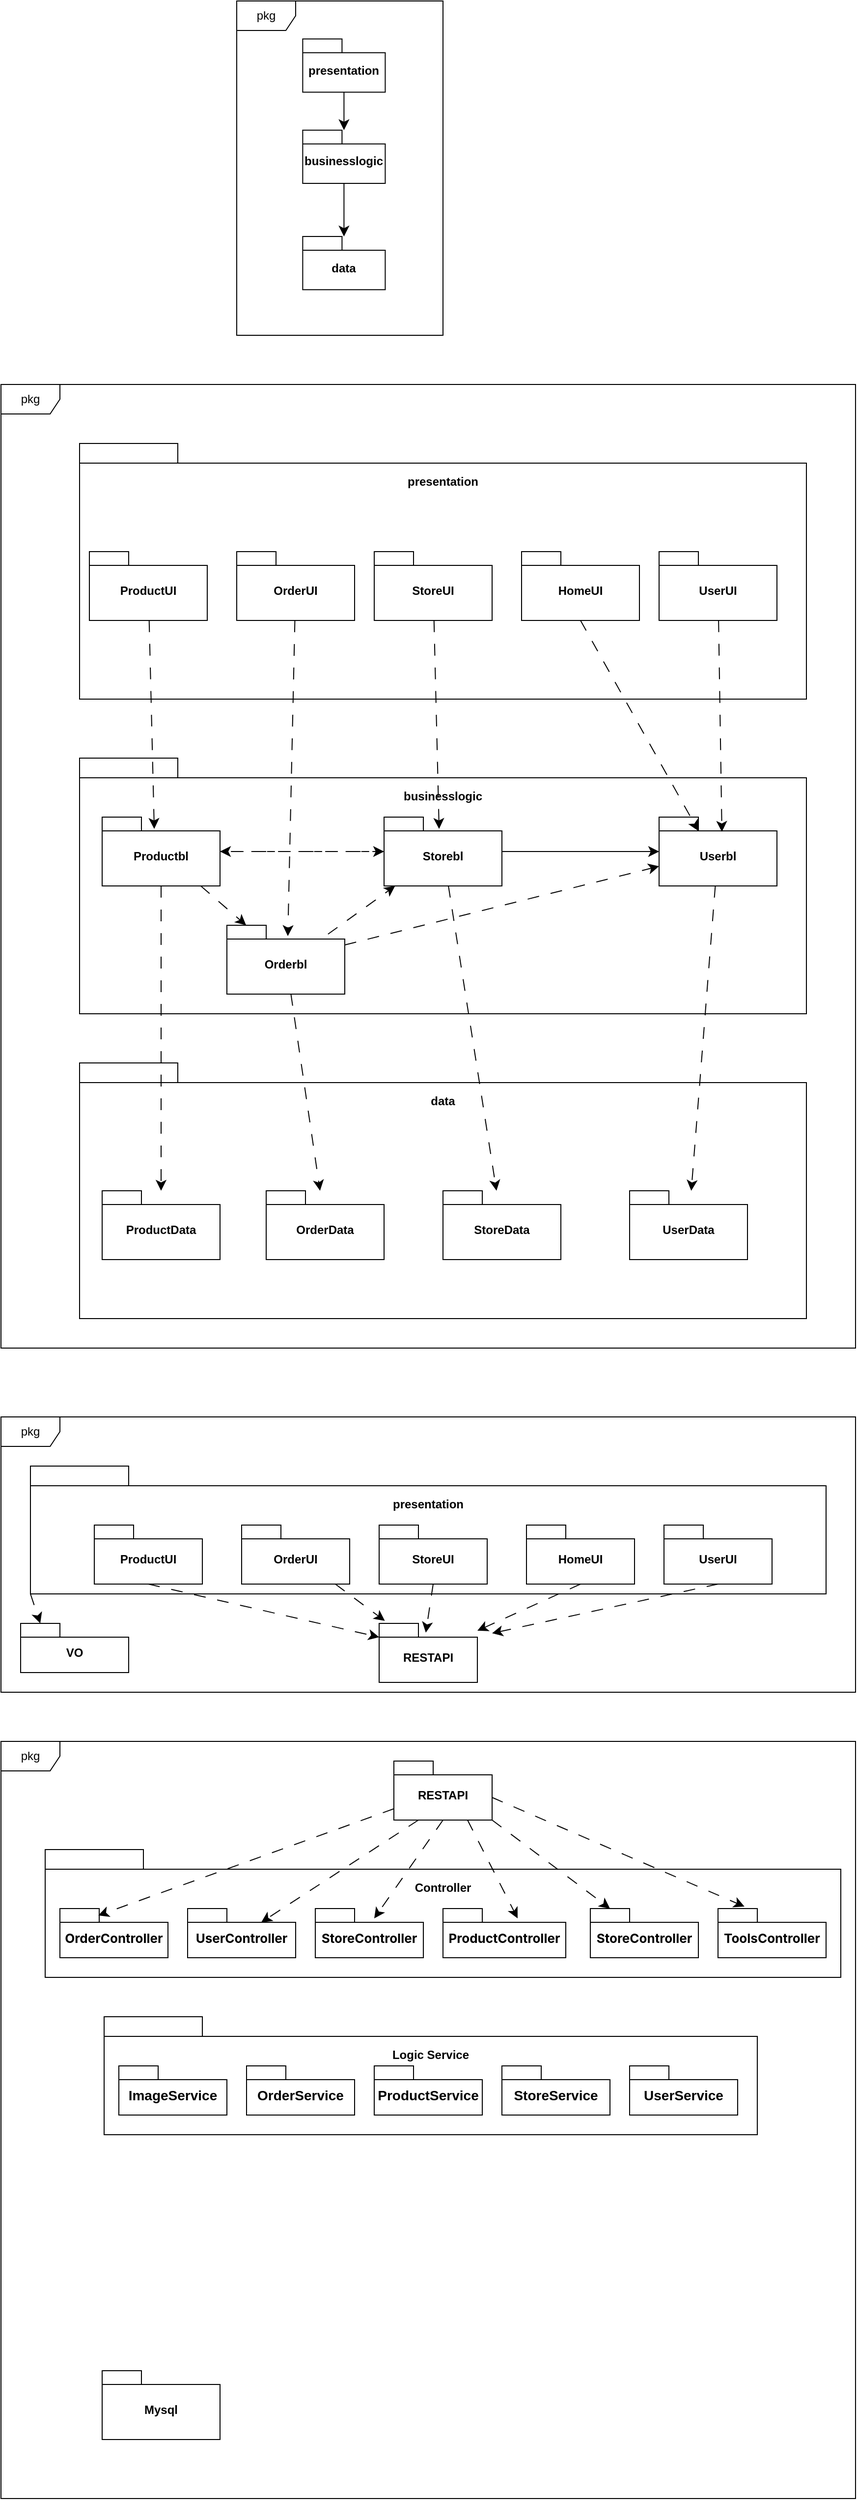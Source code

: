 <mxfile version="24.2.5" type="github" pages="2">
  <diagram id="C5RBs43oDa-KdzZeNtuy" name="Page-1">
    <mxGraphModel dx="3326" dy="1124" grid="1" gridSize="10" guides="1" tooltips="1" connect="1" arrows="1" fold="1" page="1" pageScale="1" pageWidth="827" pageHeight="1169" math="0" shadow="0">
      <root>
        <mxCell id="WIyWlLk6GJQsqaUBKTNV-0" />
        <mxCell id="WIyWlLk6GJQsqaUBKTNV-1" parent="WIyWlLk6GJQsqaUBKTNV-0" />
        <mxCell id="KrLMsFSMe7G51mPfgHIh-0" value="" style="group" vertex="1" connectable="0" parent="WIyWlLk6GJQsqaUBKTNV-1">
          <mxGeometry x="-810" y="10" width="210" height="340" as="geometry" />
        </mxCell>
        <mxCell id="HPTqFtfV4c20OMERjdQS-12" value="" style="edgeStyle=none;curved=1;rounded=0;orthogonalLoop=1;jettySize=auto;html=1;fontSize=12;startSize=8;endSize=8;" edge="1" parent="KrLMsFSMe7G51mPfgHIh-0" source="HPTqFtfV4c20OMERjdQS-13" target="HPTqFtfV4c20OMERjdQS-17">
          <mxGeometry relative="1" as="geometry" />
        </mxCell>
        <mxCell id="HPTqFtfV4c20OMERjdQS-13" value="&lt;div&gt;presentation&lt;/div&gt;" style="shape=folder;fontStyle=1;spacingTop=10;tabWidth=40;tabHeight=14;tabPosition=left;html=1;whiteSpace=wrap;" vertex="1" parent="KrLMsFSMe7G51mPfgHIh-0">
          <mxGeometry x="67.2" y="38.636" width="84" height="54.091" as="geometry" />
        </mxCell>
        <mxCell id="HPTqFtfV4c20OMERjdQS-14" value="pkg" style="shape=umlFrame;whiteSpace=wrap;html=1;pointerEvents=0;" vertex="1" parent="KrLMsFSMe7G51mPfgHIh-0">
          <mxGeometry width="210" height="340" as="geometry" />
        </mxCell>
        <mxCell id="HPTqFtfV4c20OMERjdQS-15" value="data" style="shape=folder;fontStyle=1;spacingTop=10;tabWidth=40;tabHeight=14;tabPosition=left;html=1;whiteSpace=wrap;" vertex="1" parent="KrLMsFSMe7G51mPfgHIh-0">
          <mxGeometry x="67.2" y="239.545" width="84" height="54.091" as="geometry" />
        </mxCell>
        <mxCell id="HPTqFtfV4c20OMERjdQS-16" value="" style="edgeStyle=none;curved=1;rounded=0;orthogonalLoop=1;jettySize=auto;html=1;fontSize=12;startSize=8;endSize=8;" edge="1" parent="KrLMsFSMe7G51mPfgHIh-0" source="HPTqFtfV4c20OMERjdQS-17" target="HPTqFtfV4c20OMERjdQS-15">
          <mxGeometry relative="1" as="geometry" />
        </mxCell>
        <mxCell id="HPTqFtfV4c20OMERjdQS-17" value="businesslogic" style="shape=folder;fontStyle=1;spacingTop=10;tabWidth=40;tabHeight=14;tabPosition=left;html=1;whiteSpace=wrap;" vertex="1" parent="KrLMsFSMe7G51mPfgHIh-0">
          <mxGeometry x="67.2" y="131.364" width="84" height="54.091" as="geometry" />
        </mxCell>
        <mxCell id="KrLMsFSMe7G51mPfgHIh-1" value="pkg" style="shape=umlFrame;whiteSpace=wrap;html=1;pointerEvents=0;" vertex="1" parent="WIyWlLk6GJQsqaUBKTNV-1">
          <mxGeometry x="-1050" y="400" width="870" height="980" as="geometry" />
        </mxCell>
        <mxCell id="KrLMsFSMe7G51mPfgHIh-2" value="&lt;div&gt;presentation&lt;/div&gt;" style="shape=folder;fontStyle=1;spacingTop=25;tabWidth=100;tabHeight=20;tabPosition=left;html=1;whiteSpace=wrap;labelPosition=center;verticalLabelPosition=middle;align=center;verticalAlign=top;horizontal=1;" vertex="1" parent="WIyWlLk6GJQsqaUBKTNV-1">
          <mxGeometry x="-970" y="460" width="740" height="260" as="geometry" />
        </mxCell>
        <mxCell id="KrLMsFSMe7G51mPfgHIh-3" value="businesslogic" style="shape=folder;fontStyle=1;spacingTop=25;tabWidth=100;tabHeight=20;tabPosition=left;html=1;whiteSpace=wrap;labelPosition=center;verticalLabelPosition=middle;align=center;verticalAlign=top;horizontal=1;" vertex="1" parent="WIyWlLk6GJQsqaUBKTNV-1">
          <mxGeometry x="-970" y="780" width="740" height="260" as="geometry" />
        </mxCell>
        <mxCell id="KrLMsFSMe7G51mPfgHIh-4" value="data" style="shape=folder;fontStyle=1;spacingTop=25;tabWidth=100;tabHeight=20;tabPosition=left;html=1;whiteSpace=wrap;labelPosition=center;verticalLabelPosition=middle;align=center;verticalAlign=top;horizontal=1;" vertex="1" parent="WIyWlLk6GJQsqaUBKTNV-1">
          <mxGeometry x="-970" y="1090" width="740" height="260" as="geometry" />
        </mxCell>
        <mxCell id="KrLMsFSMe7G51mPfgHIh-5" value="OrderUI" style="shape=folder;fontStyle=1;spacingTop=10;tabWidth=40;tabHeight=14;tabPosition=left;html=1;whiteSpace=wrap;" vertex="1" parent="WIyWlLk6GJQsqaUBKTNV-1">
          <mxGeometry x="-810" y="570" width="120" height="70" as="geometry" />
        </mxCell>
        <mxCell id="KrLMsFSMe7G51mPfgHIh-6" value="ProductUI" style="shape=folder;fontStyle=1;spacingTop=10;tabWidth=40;tabHeight=14;tabPosition=left;html=1;whiteSpace=wrap;" vertex="1" parent="WIyWlLk6GJQsqaUBKTNV-1">
          <mxGeometry x="-960" y="570" width="120" height="70" as="geometry" />
        </mxCell>
        <mxCell id="KrLMsFSMe7G51mPfgHIh-7" value="StoreUI" style="shape=folder;fontStyle=1;spacingTop=10;tabWidth=40;tabHeight=14;tabPosition=left;html=1;whiteSpace=wrap;" vertex="1" parent="WIyWlLk6GJQsqaUBKTNV-1">
          <mxGeometry x="-670" y="570" width="120" height="70" as="geometry" />
        </mxCell>
        <mxCell id="KrLMsFSMe7G51mPfgHIh-14" value="" style="edgeStyle=none;curved=1;rounded=0;orthogonalLoop=1;jettySize=auto;html=1;fontFamily=Helvetica;fontSize=12;fontColor=default;fontStyle=1;startSize=8;endSize=8;dashed=1;dashPattern=8 8;" edge="1" parent="WIyWlLk6GJQsqaUBKTNV-1" source="KrLMsFSMe7G51mPfgHIh-8" target="KrLMsFSMe7G51mPfgHIh-9">
          <mxGeometry relative="1" as="geometry" />
        </mxCell>
        <mxCell id="KrLMsFSMe7G51mPfgHIh-17" value="" style="edgeStyle=none;curved=1;rounded=0;orthogonalLoop=1;jettySize=auto;html=1;fontFamily=Helvetica;fontSize=12;fontColor=default;fontStyle=1;startSize=8;endSize=8;dashed=1;dashPattern=12 12;" edge="1" parent="WIyWlLk6GJQsqaUBKTNV-1" source="KrLMsFSMe7G51mPfgHIh-8" target="KrLMsFSMe7G51mPfgHIh-10">
          <mxGeometry relative="1" as="geometry" />
        </mxCell>
        <mxCell id="KrLMsFSMe7G51mPfgHIh-38" value="" style="edgeStyle=none;curved=1;rounded=0;orthogonalLoop=1;jettySize=auto;html=1;fontFamily=Helvetica;fontSize=12;fontColor=default;fontStyle=1;startSize=8;endSize=8;dashed=1;dashPattern=12 12;" edge="1" parent="WIyWlLk6GJQsqaUBKTNV-1" source="KrLMsFSMe7G51mPfgHIh-8" target="KrLMsFSMe7G51mPfgHIh-37">
          <mxGeometry relative="1" as="geometry" />
        </mxCell>
        <mxCell id="KrLMsFSMe7G51mPfgHIh-8" value="Productbl" style="shape=folder;fontStyle=1;spacingTop=10;tabWidth=40;tabHeight=14;tabPosition=left;html=1;whiteSpace=wrap;" vertex="1" parent="WIyWlLk6GJQsqaUBKTNV-1">
          <mxGeometry x="-947" y="840" width="120" height="70" as="geometry" />
        </mxCell>
        <mxCell id="KrLMsFSMe7G51mPfgHIh-16" style="edgeStyle=none;curved=1;rounded=0;orthogonalLoop=1;jettySize=auto;html=1;fontFamily=Helvetica;fontSize=12;fontColor=default;fontStyle=1;startSize=8;endSize=8;dashed=1;dashPattern=12 12;" edge="1" parent="WIyWlLk6GJQsqaUBKTNV-1" source="KrLMsFSMe7G51mPfgHIh-9" target="KrLMsFSMe7G51mPfgHIh-8">
          <mxGeometry relative="1" as="geometry" />
        </mxCell>
        <mxCell id="KrLMsFSMe7G51mPfgHIh-21" value="" style="edgeStyle=none;curved=1;rounded=0;orthogonalLoop=1;jettySize=auto;html=1;fontFamily=Helvetica;fontSize=12;fontColor=default;fontStyle=1;startSize=8;endSize=8;" edge="1" parent="WIyWlLk6GJQsqaUBKTNV-1" source="KrLMsFSMe7G51mPfgHIh-9" target="KrLMsFSMe7G51mPfgHIh-20">
          <mxGeometry relative="1" as="geometry" />
        </mxCell>
        <mxCell id="KrLMsFSMe7G51mPfgHIh-18" value="" style="edgeStyle=none;curved=1;rounded=0;orthogonalLoop=1;jettySize=auto;html=1;fontFamily=Helvetica;fontSize=12;fontColor=default;fontStyle=1;startSize=8;endSize=8;dashed=1;dashPattern=12 12;exitX=0.858;exitY=0.129;exitDx=0;exitDy=0;exitPerimeter=0;" edge="1" parent="WIyWlLk6GJQsqaUBKTNV-1" source="KrLMsFSMe7G51mPfgHIh-10" target="KrLMsFSMe7G51mPfgHIh-9">
          <mxGeometry relative="1" as="geometry" />
        </mxCell>
        <mxCell id="KrLMsFSMe7G51mPfgHIh-22" value="" style="edgeStyle=none;curved=1;rounded=0;orthogonalLoop=1;jettySize=auto;html=1;fontFamily=Helvetica;fontSize=12;fontColor=default;fontStyle=1;startSize=8;endSize=8;dashed=1;dashPattern=12 12;" edge="1" parent="WIyWlLk6GJQsqaUBKTNV-1" source="KrLMsFSMe7G51mPfgHIh-10" target="KrLMsFSMe7G51mPfgHIh-20">
          <mxGeometry relative="1" as="geometry" />
        </mxCell>
        <mxCell id="KrLMsFSMe7G51mPfgHIh-41" value="" style="edgeStyle=none;curved=1;rounded=0;orthogonalLoop=1;jettySize=auto;html=1;fontFamily=Helvetica;fontSize=12;fontColor=default;fontStyle=1;startSize=8;endSize=8;dashed=1;dashPattern=12 12;" edge="1" parent="WIyWlLk6GJQsqaUBKTNV-1" source="KrLMsFSMe7G51mPfgHIh-10" target="KrLMsFSMe7G51mPfgHIh-40">
          <mxGeometry relative="1" as="geometry" />
        </mxCell>
        <mxCell id="KrLMsFSMe7G51mPfgHIh-10" value="&lt;div&gt;Orderbl&lt;/div&gt;" style="shape=folder;fontStyle=1;spacingTop=10;tabWidth=40;tabHeight=14;tabPosition=left;html=1;whiteSpace=wrap;" vertex="1" parent="WIyWlLk6GJQsqaUBKTNV-1">
          <mxGeometry x="-820" y="950" width="120" height="70" as="geometry" />
        </mxCell>
        <mxCell id="KrLMsFSMe7G51mPfgHIh-45" value="" style="edgeStyle=none;curved=1;rounded=0;orthogonalLoop=1;jettySize=auto;html=1;fontFamily=Helvetica;fontSize=12;fontColor=default;fontStyle=1;startSize=8;endSize=8;dashed=1;dashPattern=12 12;" edge="1" parent="WIyWlLk6GJQsqaUBKTNV-1" source="KrLMsFSMe7G51mPfgHIh-20" target="KrLMsFSMe7G51mPfgHIh-44">
          <mxGeometry relative="1" as="geometry" />
        </mxCell>
        <mxCell id="KrLMsFSMe7G51mPfgHIh-20" value="&lt;div&gt;Userbl&lt;/div&gt;" style="shape=folder;fontStyle=1;spacingTop=10;tabWidth=40;tabHeight=14;tabPosition=left;html=1;whiteSpace=wrap;" vertex="1" parent="WIyWlLk6GJQsqaUBKTNV-1">
          <mxGeometry x="-380" y="840" width="120" height="70" as="geometry" />
        </mxCell>
        <mxCell id="KrLMsFSMe7G51mPfgHIh-26" value="UserUI" style="shape=folder;fontStyle=1;spacingTop=10;tabWidth=40;tabHeight=14;tabPosition=left;html=1;whiteSpace=wrap;" vertex="1" parent="WIyWlLk6GJQsqaUBKTNV-1">
          <mxGeometry x="-380" y="570" width="120" height="70" as="geometry" />
        </mxCell>
        <mxCell id="KrLMsFSMe7G51mPfgHIh-27" value="" style="edgeStyle=none;curved=1;rounded=0;orthogonalLoop=1;jettySize=auto;html=1;fontFamily=Helvetica;fontSize=12;fontColor=default;fontStyle=1;startSize=8;endSize=8;dashed=1;dashPattern=12 12;" edge="1" parent="WIyWlLk6GJQsqaUBKTNV-1" target="KrLMsFSMe7G51mPfgHIh-9">
          <mxGeometry relative="1" as="geometry">
            <mxPoint x="-610" y="875" as="sourcePoint" />
            <mxPoint x="-760" y="875" as="targetPoint" />
          </mxGeometry>
        </mxCell>
        <mxCell id="KrLMsFSMe7G51mPfgHIh-43" value="" style="edgeStyle=none;curved=1;rounded=0;orthogonalLoop=1;jettySize=auto;html=1;fontFamily=Helvetica;fontSize=12;fontColor=default;fontStyle=1;startSize=8;endSize=8;dashed=1;dashPattern=12 12;" edge="1" parent="WIyWlLk6GJQsqaUBKTNV-1" source="KrLMsFSMe7G51mPfgHIh-9" target="KrLMsFSMe7G51mPfgHIh-42">
          <mxGeometry relative="1" as="geometry" />
        </mxCell>
        <mxCell id="KrLMsFSMe7G51mPfgHIh-9" value="&lt;div&gt;Storebl&lt;/div&gt;" style="shape=folder;fontStyle=1;spacingTop=10;tabWidth=40;tabHeight=14;tabPosition=left;html=1;whiteSpace=wrap;" vertex="1" parent="WIyWlLk6GJQsqaUBKTNV-1">
          <mxGeometry x="-660" y="840" width="120" height="70" as="geometry" />
        </mxCell>
        <mxCell id="KrLMsFSMe7G51mPfgHIh-29" value="HomeUI" style="shape=folder;fontStyle=1;spacingTop=10;tabWidth=40;tabHeight=14;tabPosition=left;html=1;whiteSpace=wrap;" vertex="1" parent="WIyWlLk6GJQsqaUBKTNV-1">
          <mxGeometry x="-520" y="570" width="120" height="70" as="geometry" />
        </mxCell>
        <mxCell id="KrLMsFSMe7G51mPfgHIh-30" style="edgeStyle=none;curved=1;rounded=0;orthogonalLoop=1;jettySize=auto;html=1;exitX=0.5;exitY=1;exitDx=0;exitDy=0;exitPerimeter=0;entryX=0;entryY=0;entryDx=40;entryDy=14;entryPerimeter=0;fontFamily=Helvetica;fontSize=12;fontColor=default;fontStyle=1;startSize=8;endSize=8;dashed=1;dashPattern=12 12;" edge="1" parent="WIyWlLk6GJQsqaUBKTNV-1" source="KrLMsFSMe7G51mPfgHIh-29" target="KrLMsFSMe7G51mPfgHIh-20">
          <mxGeometry relative="1" as="geometry" />
        </mxCell>
        <mxCell id="KrLMsFSMe7G51mPfgHIh-31" style="edgeStyle=none;curved=1;rounded=0;orthogonalLoop=1;jettySize=auto;html=1;entryX=0.533;entryY=0.214;entryDx=0;entryDy=0;entryPerimeter=0;fontFamily=Helvetica;fontSize=12;fontColor=default;fontStyle=1;startSize=8;endSize=8;dashed=1;dashPattern=12 12;" edge="1" parent="WIyWlLk6GJQsqaUBKTNV-1" source="KrLMsFSMe7G51mPfgHIh-26" target="KrLMsFSMe7G51mPfgHIh-20">
          <mxGeometry relative="1" as="geometry" />
        </mxCell>
        <mxCell id="KrLMsFSMe7G51mPfgHIh-32" style="edgeStyle=none;curved=1;rounded=0;orthogonalLoop=1;jettySize=auto;html=1;entryX=0.467;entryY=0.171;entryDx=0;entryDy=0;entryPerimeter=0;fontFamily=Helvetica;fontSize=12;fontColor=default;fontStyle=1;startSize=8;endSize=8;dashed=1;dashPattern=12 12;" edge="1" parent="WIyWlLk6GJQsqaUBKTNV-1" source="KrLMsFSMe7G51mPfgHIh-7" target="KrLMsFSMe7G51mPfgHIh-9">
          <mxGeometry relative="1" as="geometry" />
        </mxCell>
        <mxCell id="KrLMsFSMe7G51mPfgHIh-33" style="edgeStyle=none;curved=1;rounded=0;orthogonalLoop=1;jettySize=auto;html=1;entryX=0.517;entryY=0.157;entryDx=0;entryDy=0;entryPerimeter=0;fontFamily=Helvetica;fontSize=12;fontColor=default;fontStyle=1;startSize=8;endSize=8;dashed=1;dashPattern=12 12;" edge="1" parent="WIyWlLk6GJQsqaUBKTNV-1" source="KrLMsFSMe7G51mPfgHIh-5" target="KrLMsFSMe7G51mPfgHIh-10">
          <mxGeometry relative="1" as="geometry" />
        </mxCell>
        <mxCell id="KrLMsFSMe7G51mPfgHIh-34" style="edgeStyle=none;curved=1;rounded=0;orthogonalLoop=1;jettySize=auto;html=1;entryX=0.442;entryY=0.171;entryDx=0;entryDy=0;entryPerimeter=0;fontFamily=Helvetica;fontSize=12;fontColor=default;fontStyle=1;startSize=8;endSize=8;dashed=1;dashPattern=12 12;" edge="1" parent="WIyWlLk6GJQsqaUBKTNV-1" source="KrLMsFSMe7G51mPfgHIh-6" target="KrLMsFSMe7G51mPfgHIh-8">
          <mxGeometry relative="1" as="geometry" />
        </mxCell>
        <mxCell id="KrLMsFSMe7G51mPfgHIh-37" value="ProductData" style="shape=folder;fontStyle=1;spacingTop=10;tabWidth=40;tabHeight=14;tabPosition=left;html=1;whiteSpace=wrap;" vertex="1" parent="WIyWlLk6GJQsqaUBKTNV-1">
          <mxGeometry x="-947" y="1220" width="120" height="70" as="geometry" />
        </mxCell>
        <mxCell id="KrLMsFSMe7G51mPfgHIh-40" value="&lt;div&gt;OrderData&lt;/div&gt;" style="shape=folder;fontStyle=1;spacingTop=10;tabWidth=40;tabHeight=14;tabPosition=left;html=1;whiteSpace=wrap;strokeColor=default;align=center;verticalAlign=middle;fontFamily=Helvetica;fontSize=12;fontColor=default;fillColor=default;" vertex="1" parent="WIyWlLk6GJQsqaUBKTNV-1">
          <mxGeometry x="-780" y="1220" width="120" height="70" as="geometry" />
        </mxCell>
        <mxCell id="KrLMsFSMe7G51mPfgHIh-42" value="&lt;div&gt;StoreData&lt;/div&gt;" style="shape=folder;fontStyle=1;spacingTop=10;tabWidth=40;tabHeight=14;tabPosition=left;html=1;whiteSpace=wrap;" vertex="1" parent="WIyWlLk6GJQsqaUBKTNV-1">
          <mxGeometry x="-600" y="1220" width="120" height="70" as="geometry" />
        </mxCell>
        <mxCell id="KrLMsFSMe7G51mPfgHIh-44" value="&lt;div&gt;UserData&lt;/div&gt;" style="shape=folder;fontStyle=1;spacingTop=10;tabWidth=40;tabHeight=14;tabPosition=left;html=1;whiteSpace=wrap;" vertex="1" parent="WIyWlLk6GJQsqaUBKTNV-1">
          <mxGeometry x="-410" y="1220" width="120" height="70" as="geometry" />
        </mxCell>
        <mxCell id="KrLMsFSMe7G51mPfgHIh-46" value="pkg" style="shape=umlFrame;whiteSpace=wrap;html=1;pointerEvents=0;" vertex="1" parent="WIyWlLk6GJQsqaUBKTNV-1">
          <mxGeometry x="-1050" y="1450" width="870" height="280" as="geometry" />
        </mxCell>
        <mxCell id="KrLMsFSMe7G51mPfgHIh-49" value="VO" style="shape=folder;fontStyle=1;spacingTop=10;tabWidth=40;tabHeight=14;tabPosition=left;html=1;whiteSpace=wrap;" vertex="1" parent="WIyWlLk6GJQsqaUBKTNV-1">
          <mxGeometry x="-1030" y="1660" width="110" height="50" as="geometry" />
        </mxCell>
        <mxCell id="KrLMsFSMe7G51mPfgHIh-50" value="RESTAPI" style="shape=folder;fontStyle=1;spacingTop=10;tabWidth=40;tabHeight=14;tabPosition=left;html=1;whiteSpace=wrap;" vertex="1" parent="WIyWlLk6GJQsqaUBKTNV-1">
          <mxGeometry x="-665" y="1660" width="100" height="60" as="geometry" />
        </mxCell>
        <mxCell id="KrLMsFSMe7G51mPfgHIh-51" value="presentation" style="shape=folder;fontStyle=1;spacingTop=25;tabWidth=100;tabHeight=20;tabPosition=left;html=1;whiteSpace=wrap;labelPosition=center;verticalLabelPosition=middle;align=center;verticalAlign=top;horizontal=1;" vertex="1" parent="WIyWlLk6GJQsqaUBKTNV-1">
          <mxGeometry x="-1020" y="1500" width="810" height="130" as="geometry" />
        </mxCell>
        <mxCell id="KrLMsFSMe7G51mPfgHIh-52" value="OrderUI" style="shape=folder;fontStyle=1;spacingTop=10;tabWidth=40;tabHeight=14;tabPosition=left;html=1;whiteSpace=wrap;" vertex="1" parent="WIyWlLk6GJQsqaUBKTNV-1">
          <mxGeometry x="-805" y="1560" width="110" height="60" as="geometry" />
        </mxCell>
        <mxCell id="KrLMsFSMe7G51mPfgHIh-53" value="ProductUI" style="shape=folder;fontStyle=1;spacingTop=10;tabWidth=40;tabHeight=14;tabPosition=left;html=1;whiteSpace=wrap;" vertex="1" parent="WIyWlLk6GJQsqaUBKTNV-1">
          <mxGeometry x="-955" y="1560" width="110" height="60" as="geometry" />
        </mxCell>
        <mxCell id="KrLMsFSMe7G51mPfgHIh-59" style="edgeStyle=none;curved=1;rounded=0;orthogonalLoop=1;jettySize=auto;html=1;exitX=0.5;exitY=1;exitDx=0;exitDy=0;exitPerimeter=0;fontFamily=Helvetica;fontSize=12;fontColor=default;fontStyle=1;startSize=8;endSize=8;dashed=1;dashPattern=12 12;entryX=0.475;entryY=0.157;entryDx=0;entryDy=0;entryPerimeter=0;" edge="1" parent="WIyWlLk6GJQsqaUBKTNV-1" source="KrLMsFSMe7G51mPfgHIh-54" target="KrLMsFSMe7G51mPfgHIh-50">
          <mxGeometry relative="1" as="geometry" />
        </mxCell>
        <mxCell id="KrLMsFSMe7G51mPfgHIh-54" value="StoreUI" style="shape=folder;fontStyle=1;spacingTop=10;tabWidth=40;tabHeight=14;tabPosition=left;html=1;whiteSpace=wrap;" vertex="1" parent="WIyWlLk6GJQsqaUBKTNV-1">
          <mxGeometry x="-665" y="1560" width="110" height="60" as="geometry" />
        </mxCell>
        <mxCell id="KrLMsFSMe7G51mPfgHIh-61" style="edgeStyle=none;curved=1;rounded=0;orthogonalLoop=1;jettySize=auto;html=1;exitX=0.5;exitY=1;exitDx=0;exitDy=0;exitPerimeter=0;fontFamily=Helvetica;fontSize=12;fontColor=default;fontStyle=1;startSize=8;endSize=8;dashed=1;dashPattern=12 12;" edge="1" parent="WIyWlLk6GJQsqaUBKTNV-1" source="KrLMsFSMe7G51mPfgHIh-55">
          <mxGeometry relative="1" as="geometry">
            <mxPoint x="-550" y="1670" as="targetPoint" />
          </mxGeometry>
        </mxCell>
        <mxCell id="KrLMsFSMe7G51mPfgHIh-55" value="UserUI" style="shape=folder;fontStyle=1;spacingTop=10;tabWidth=40;tabHeight=14;tabPosition=left;html=1;whiteSpace=wrap;" vertex="1" parent="WIyWlLk6GJQsqaUBKTNV-1">
          <mxGeometry x="-375" y="1560" width="110" height="60" as="geometry" />
        </mxCell>
        <mxCell id="KrLMsFSMe7G51mPfgHIh-60" style="edgeStyle=none;curved=1;rounded=0;orthogonalLoop=1;jettySize=auto;html=1;exitX=0.5;exitY=1;exitDx=0;exitDy=0;exitPerimeter=0;fontFamily=Helvetica;fontSize=12;fontColor=default;fontStyle=1;startSize=8;endSize=8;dashed=1;dashPattern=12 12;" edge="1" parent="WIyWlLk6GJQsqaUBKTNV-1" source="KrLMsFSMe7G51mPfgHIh-56" target="KrLMsFSMe7G51mPfgHIh-50">
          <mxGeometry relative="1" as="geometry" />
        </mxCell>
        <mxCell id="KrLMsFSMe7G51mPfgHIh-56" value="HomeUI" style="shape=folder;fontStyle=1;spacingTop=10;tabWidth=40;tabHeight=14;tabPosition=left;html=1;whiteSpace=wrap;" vertex="1" parent="WIyWlLk6GJQsqaUBKTNV-1">
          <mxGeometry x="-515" y="1560" width="110" height="60" as="geometry" />
        </mxCell>
        <mxCell id="KrLMsFSMe7G51mPfgHIh-57" style="edgeStyle=none;curved=1;rounded=0;orthogonalLoop=1;jettySize=auto;html=1;exitX=0.5;exitY=1;exitDx=0;exitDy=0;exitPerimeter=0;entryX=0;entryY=0;entryDx=0;entryDy=14;entryPerimeter=0;fontFamily=Helvetica;fontSize=12;fontColor=default;fontStyle=1;startSize=8;endSize=8;dashed=1;dashPattern=12 12;" edge="1" parent="WIyWlLk6GJQsqaUBKTNV-1" source="KrLMsFSMe7G51mPfgHIh-53" target="KrLMsFSMe7G51mPfgHIh-50">
          <mxGeometry relative="1" as="geometry" />
        </mxCell>
        <mxCell id="KrLMsFSMe7G51mPfgHIh-58" style="edgeStyle=none;curved=1;rounded=0;orthogonalLoop=1;jettySize=auto;html=1;entryX=0.058;entryY=-0.043;entryDx=0;entryDy=0;entryPerimeter=0;fontFamily=Helvetica;fontSize=12;fontColor=default;fontStyle=1;startSize=8;endSize=8;dashed=1;dashPattern=12 12;" edge="1" parent="WIyWlLk6GJQsqaUBKTNV-1" source="KrLMsFSMe7G51mPfgHIh-52" target="KrLMsFSMe7G51mPfgHIh-50">
          <mxGeometry relative="1" as="geometry" />
        </mxCell>
        <mxCell id="KrLMsFSMe7G51mPfgHIh-62" style="edgeStyle=none;curved=1;rounded=0;orthogonalLoop=1;jettySize=auto;html=1;exitX=0;exitY=0;exitDx=0;exitDy=130;exitPerimeter=0;entryX=0;entryY=0;entryDx=20;entryDy=0;entryPerimeter=0;fontFamily=Helvetica;fontSize=12;fontColor=default;fontStyle=1;startSize=8;endSize=8;dashed=1;dashPattern=12 12;" edge="1" parent="WIyWlLk6GJQsqaUBKTNV-1" source="KrLMsFSMe7G51mPfgHIh-51" target="KrLMsFSMe7G51mPfgHIh-49">
          <mxGeometry relative="1" as="geometry" />
        </mxCell>
        <mxCell id="KrLMsFSMe7G51mPfgHIh-63" value="&lt;div&gt;pkg&lt;/div&gt;" style="shape=umlFrame;whiteSpace=wrap;html=1;pointerEvents=0;" vertex="1" parent="WIyWlLk6GJQsqaUBKTNV-1">
          <mxGeometry x="-1050" y="1780" width="870" height="770" as="geometry" />
        </mxCell>
        <mxCell id="KrLMsFSMe7G51mPfgHIh-64" value="RESTAPI" style="shape=folder;fontStyle=1;spacingTop=10;tabWidth=40;tabHeight=14;tabPosition=left;html=1;whiteSpace=wrap;" vertex="1" parent="WIyWlLk6GJQsqaUBKTNV-1">
          <mxGeometry x="-650" y="1800" width="100" height="60" as="geometry" />
        </mxCell>
        <mxCell id="KrLMsFSMe7G51mPfgHIh-66" value="Controller" style="shape=folder;fontStyle=1;spacingTop=25;tabWidth=100;tabHeight=20;tabPosition=left;html=1;whiteSpace=wrap;labelPosition=center;verticalLabelPosition=middle;align=center;verticalAlign=top;horizontal=1;" vertex="1" parent="WIyWlLk6GJQsqaUBKTNV-1">
          <mxGeometry x="-1005" y="1890" width="810" height="130" as="geometry" />
        </mxCell>
        <mxCell id="KrLMsFSMe7G51mPfgHIh-67" value="&lt;div style=&quot;font-size: 13px;&quot;&gt;&lt;div data-line=&quot;true&quot; data-line-index=&quot;0&quot; data-zone-id=&quot;0&quot; style=&quot;white-space: pre;&quot;&gt;&lt;span style=&quot;color: rgb(0, 0, 0);&quot;&gt;&lt;span style=&quot;font-family: LarkHackSafariFont, LarkEmojiFont, LarkChineseQuote, -apple-system, BlinkMacSystemFont, &amp;quot;Helvetica Neue&amp;quot;, Tahoma, &amp;quot;PingFang SC&amp;quot;, &amp;quot;Microsoft Yahei&amp;quot;, Arial, &amp;quot;Hiragino Sans GB&amp;quot;, sans-serif, &amp;quot;Apple Color Emoji&amp;quot;, &amp;quot;Segoe UI Emoji&amp;quot;, &amp;quot;Segoe UI Symbol&amp;quot;, &amp;quot;Noto Color Emoji&amp;quot;;&quot;&gt;&lt;span style=&quot;font-size: 13px;&quot;&gt;OrderController&lt;/span&gt;&lt;/span&gt;&lt;/span&gt;&lt;/div&gt;&lt;/div&gt;" style="shape=folder;fontStyle=1;spacingTop=10;tabWidth=40;tabHeight=14;tabPosition=left;html=1;whiteSpace=wrap;" vertex="1" parent="WIyWlLk6GJQsqaUBKTNV-1">
          <mxGeometry x="-990" y="1950" width="110" height="50" as="geometry" />
        </mxCell>
        <mxCell id="KrLMsFSMe7G51mPfgHIh-79" style="edgeStyle=none;curved=1;rounded=0;orthogonalLoop=1;jettySize=auto;html=1;exitX=0.5;exitY=1;exitDx=0;exitDy=0;exitPerimeter=0;fontFamily=Helvetica;fontSize=12;fontColor=default;fontStyle=1;startSize=8;endSize=8;dashed=1;dashPattern=12 12;" edge="1" parent="WIyWlLk6GJQsqaUBKTNV-1" source="KrLMsFSMe7G51mPfgHIh-64">
          <mxGeometry relative="1" as="geometry">
            <mxPoint x="-670" y="1960" as="targetPoint" />
          </mxGeometry>
        </mxCell>
        <mxCell id="KrLMsFSMe7G51mPfgHIh-68" value="&lt;div style=&quot;font-size: 13px;&quot;&gt;&lt;div data-line=&quot;true&quot; data-line-index=&quot;0&quot; data-zone-id=&quot;0&quot; style=&quot;white-space: pre;&quot;&gt;&lt;span style=&quot;color: rgb(0, 0, 0);&quot;&gt;&lt;span style=&quot;font-family: LarkHackSafariFont, LarkEmojiFont, LarkChineseQuote, -apple-system, BlinkMacSystemFont, &amp;quot;Helvetica Neue&amp;quot;, Tahoma, &amp;quot;PingFang SC&amp;quot;, &amp;quot;Microsoft Yahei&amp;quot;, Arial, &amp;quot;Hiragino Sans GB&amp;quot;, sans-serif, &amp;quot;Apple Color Emoji&amp;quot;, &amp;quot;Segoe UI Emoji&amp;quot;, &amp;quot;Segoe UI Symbol&amp;quot;, &amp;quot;Noto Color Emoji&amp;quot;;&quot;&gt;&lt;span style=&quot;font-size: 13px;&quot;&gt;UserController&lt;/span&gt;&lt;/span&gt;&lt;/span&gt;&lt;/div&gt;&lt;/div&gt;" style="shape=folder;fontStyle=1;spacingTop=10;tabWidth=40;tabHeight=14;tabPosition=left;html=1;whiteSpace=wrap;" vertex="1" parent="WIyWlLk6GJQsqaUBKTNV-1">
          <mxGeometry x="-860" y="1950" width="110" height="50" as="geometry" />
        </mxCell>
        <mxCell id="KrLMsFSMe7G51mPfgHIh-70" value="&lt;div style=&quot;font-size: 13px;&quot;&gt;&lt;div data-line=&quot;true&quot; data-line-index=&quot;0&quot; data-zone-id=&quot;0&quot; style=&quot;white-space: pre;&quot;&gt;&lt;span style=&quot;color: rgb(0, 0, 0);&quot;&gt;&lt;span style=&quot;font-family: LarkHackSafariFont, LarkEmojiFont, LarkChineseQuote, -apple-system, BlinkMacSystemFont, &amp;quot;Helvetica Neue&amp;quot;, Tahoma, &amp;quot;PingFang SC&amp;quot;, &amp;quot;Microsoft Yahei&amp;quot;, Arial, &amp;quot;Hiragino Sans GB&amp;quot;, sans-serif, &amp;quot;Apple Color Emoji&amp;quot;, &amp;quot;Segoe UI Emoji&amp;quot;, &amp;quot;Segoe UI Symbol&amp;quot;, &amp;quot;Noto Color Emoji&amp;quot;;&quot;&gt;&lt;span style=&quot;font-size: 13px;&quot;&gt;StoreController&lt;/span&gt;&lt;/span&gt;&lt;/span&gt;&lt;/div&gt;&lt;/div&gt;" style="shape=folder;fontStyle=1;spacingTop=10;tabWidth=40;tabHeight=14;tabPosition=left;html=1;whiteSpace=wrap;" vertex="1" parent="WIyWlLk6GJQsqaUBKTNV-1">
          <mxGeometry x="-730" y="1950" width="110" height="50" as="geometry" />
        </mxCell>
        <mxCell id="KrLMsFSMe7G51mPfgHIh-72" value="&lt;div style=&quot;font-size: 13px;&quot;&gt;&lt;div data-line=&quot;true&quot; data-line-index=&quot;0&quot; data-zone-id=&quot;0&quot; style=&quot;white-space: pre;&quot;&gt;&lt;span style=&quot;color: rgb(0, 0, 0);&quot;&gt;&lt;span style=&quot;font-family: LarkHackSafariFont, LarkEmojiFont, LarkChineseQuote, -apple-system, BlinkMacSystemFont, &amp;quot;Helvetica Neue&amp;quot;, Tahoma, &amp;quot;PingFang SC&amp;quot;, &amp;quot;Microsoft Yahei&amp;quot;, Arial, &amp;quot;Hiragino Sans GB&amp;quot;, sans-serif, &amp;quot;Apple Color Emoji&amp;quot;, &amp;quot;Segoe UI Emoji&amp;quot;, &amp;quot;Segoe UI Symbol&amp;quot;, &amp;quot;Noto Color Emoji&amp;quot;;&quot;&gt;&lt;span style=&quot;font-size: 13px;&quot;&gt;ProductController&lt;/span&gt;&lt;/span&gt;&lt;/span&gt;&lt;/div&gt;&lt;/div&gt;" style="shape=folder;fontStyle=1;spacingTop=10;tabWidth=40;tabHeight=14;tabPosition=left;html=1;whiteSpace=wrap;" vertex="1" parent="WIyWlLk6GJQsqaUBKTNV-1">
          <mxGeometry x="-600" y="1950" width="125" height="50" as="geometry" />
        </mxCell>
        <mxCell id="KrLMsFSMe7G51mPfgHIh-74" value="&lt;div style=&quot;font-size: 13px;&quot;&gt;&lt;div data-line=&quot;true&quot; data-line-index=&quot;0&quot; data-zone-id=&quot;0&quot; style=&quot;white-space: pre;&quot;&gt;&lt;span style=&quot;color: rgb(0, 0, 0);&quot;&gt;&lt;span style=&quot;font-family: LarkHackSafariFont, LarkEmojiFont, LarkChineseQuote, -apple-system, BlinkMacSystemFont, &amp;quot;Helvetica Neue&amp;quot;, Tahoma, &amp;quot;PingFang SC&amp;quot;, &amp;quot;Microsoft Yahei&amp;quot;, Arial, &amp;quot;Hiragino Sans GB&amp;quot;, sans-serif, &amp;quot;Apple Color Emoji&amp;quot;, &amp;quot;Segoe UI Emoji&amp;quot;, &amp;quot;Segoe UI Symbol&amp;quot;, &amp;quot;Noto Color Emoji&amp;quot;;&quot;&gt;&lt;span style=&quot;font-size: 13px;&quot;&gt;StoreController&lt;/span&gt;&lt;/span&gt;&lt;/span&gt;&lt;/div&gt;&lt;/div&gt;" style="shape=folder;fontStyle=1;spacingTop=10;tabWidth=40;tabHeight=14;tabPosition=left;html=1;whiteSpace=wrap;" vertex="1" parent="WIyWlLk6GJQsqaUBKTNV-1">
          <mxGeometry x="-450" y="1950" width="110" height="50" as="geometry" />
        </mxCell>
        <mxCell id="KrLMsFSMe7G51mPfgHIh-75" value="&lt;div style=&quot;font-size: 13px;&quot;&gt;&lt;div data-line=&quot;true&quot; data-line-index=&quot;0&quot; data-zone-id=&quot;0&quot; style=&quot;white-space: pre;&quot;&gt;&lt;span style=&quot;color: rgb(0, 0, 0);&quot;&gt;&lt;span style=&quot;font-family: LarkHackSafariFont, LarkEmojiFont, LarkChineseQuote, -apple-system, BlinkMacSystemFont, &amp;quot;Helvetica Neue&amp;quot;, Tahoma, &amp;quot;PingFang SC&amp;quot;, &amp;quot;Microsoft Yahei&amp;quot;, Arial, &amp;quot;Hiragino Sans GB&amp;quot;, sans-serif, &amp;quot;Apple Color Emoji&amp;quot;, &amp;quot;Segoe UI Emoji&amp;quot;, &amp;quot;Segoe UI Symbol&amp;quot;, &amp;quot;Noto Color Emoji&amp;quot;;&quot;&gt;&lt;span style=&quot;font-size: 13px;&quot;&gt;ToolsController&lt;/span&gt;&lt;/span&gt;&lt;/span&gt;&lt;/div&gt;&lt;/div&gt;" style="shape=folder;fontStyle=1;spacingTop=10;tabWidth=40;tabHeight=14;tabPosition=left;html=1;whiteSpace=wrap;" vertex="1" parent="WIyWlLk6GJQsqaUBKTNV-1">
          <mxGeometry x="-320" y="1950" width="110" height="50" as="geometry" />
        </mxCell>
        <mxCell id="KrLMsFSMe7G51mPfgHIh-77" style="edgeStyle=none;curved=1;rounded=0;orthogonalLoop=1;jettySize=auto;html=1;exitX=0;exitY=0;exitDx=0;exitDy=48.5;exitPerimeter=0;entryX=0.355;entryY=0.14;entryDx=0;entryDy=0;entryPerimeter=0;fontFamily=Helvetica;fontSize=12;fontColor=default;fontStyle=1;startSize=8;endSize=8;dashed=1;dashPattern=12 12;" edge="1" parent="WIyWlLk6GJQsqaUBKTNV-1" source="KrLMsFSMe7G51mPfgHIh-64" target="KrLMsFSMe7G51mPfgHIh-67">
          <mxGeometry relative="1" as="geometry" />
        </mxCell>
        <mxCell id="KrLMsFSMe7G51mPfgHIh-78" style="edgeStyle=none;curved=1;rounded=0;orthogonalLoop=1;jettySize=auto;html=1;exitX=0.25;exitY=1;exitDx=0;exitDy=0;exitPerimeter=0;entryX=0;entryY=0;entryDx=75;entryDy=14;entryPerimeter=0;fontFamily=Helvetica;fontSize=12;fontColor=default;fontStyle=1;startSize=8;endSize=8;dashed=1;dashPattern=12 12;" edge="1" parent="WIyWlLk6GJQsqaUBKTNV-1" source="KrLMsFSMe7G51mPfgHIh-64" target="KrLMsFSMe7G51mPfgHIh-68">
          <mxGeometry relative="1" as="geometry" />
        </mxCell>
        <mxCell id="KrLMsFSMe7G51mPfgHIh-80" style="edgeStyle=none;curved=1;rounded=0;orthogonalLoop=1;jettySize=auto;html=1;exitX=0.75;exitY=1;exitDx=0;exitDy=0;exitPerimeter=0;fontFamily=Helvetica;fontSize=12;fontColor=default;fontStyle=1;startSize=8;endSize=8;dashed=1;dashPattern=12 12;entryX=0.608;entryY=0.2;entryDx=0;entryDy=0;entryPerimeter=0;" edge="1" parent="WIyWlLk6GJQsqaUBKTNV-1" source="KrLMsFSMe7G51mPfgHIh-64" target="KrLMsFSMe7G51mPfgHIh-72">
          <mxGeometry relative="1" as="geometry">
            <mxPoint x="-530" y="1950" as="targetPoint" />
          </mxGeometry>
        </mxCell>
        <mxCell id="KrLMsFSMe7G51mPfgHIh-81" style="edgeStyle=none;curved=1;rounded=0;orthogonalLoop=1;jettySize=auto;html=1;exitX=0;exitY=0;exitDx=100;exitDy=60;exitPerimeter=0;entryX=0;entryY=0;entryDx=20;entryDy=0;entryPerimeter=0;fontFamily=Helvetica;fontSize=12;fontColor=default;fontStyle=1;startSize=8;endSize=8;dashed=1;dashPattern=12 12;" edge="1" parent="WIyWlLk6GJQsqaUBKTNV-1" source="KrLMsFSMe7G51mPfgHIh-64" target="KrLMsFSMe7G51mPfgHIh-74">
          <mxGeometry relative="1" as="geometry" />
        </mxCell>
        <mxCell id="KrLMsFSMe7G51mPfgHIh-82" style="edgeStyle=none;curved=1;rounded=0;orthogonalLoop=1;jettySize=auto;html=1;exitX=0;exitY=0;exitDx=100;exitDy=37;exitPerimeter=0;entryX=0.245;entryY=-0.04;entryDx=0;entryDy=0;entryPerimeter=0;fontFamily=Helvetica;fontSize=12;fontColor=default;fontStyle=1;startSize=8;endSize=8;dashed=1;dashPattern=12 12;" edge="1" parent="WIyWlLk6GJQsqaUBKTNV-1" source="KrLMsFSMe7G51mPfgHIh-64" target="KrLMsFSMe7G51mPfgHIh-75">
          <mxGeometry relative="1" as="geometry" />
        </mxCell>
        <mxCell id="KrLMsFSMe7G51mPfgHIh-83" value="Logic Service" style="shape=folder;fontStyle=1;spacingTop=25;tabWidth=100;tabHeight=20;tabPosition=left;html=1;whiteSpace=wrap;labelPosition=center;verticalLabelPosition=middle;align=center;verticalAlign=top;horizontal=1;" vertex="1" parent="WIyWlLk6GJQsqaUBKTNV-1">
          <mxGeometry x="-945" y="2060" width="665" height="120" as="geometry" />
        </mxCell>
        <mxCell id="KrLMsFSMe7G51mPfgHIh-84" value="&lt;font style=&quot;font-size: 14px;&quot;&gt;&lt;b&gt;ImageService&lt;/b&gt;&lt;/font&gt;" style="shape=folder;fontStyle=1;spacingTop=10;tabWidth=40;tabHeight=14;tabPosition=left;html=1;whiteSpace=wrap;" vertex="1" parent="WIyWlLk6GJQsqaUBKTNV-1">
          <mxGeometry x="-930" y="2110" width="110" height="50" as="geometry" />
        </mxCell>
        <mxCell id="KrLMsFSMe7G51mPfgHIh-85" value="&lt;font style=&quot;font-size: 14px;&quot;&gt;&lt;b&gt;OrderService&lt;/b&gt;&lt;/font&gt;" style="shape=folder;fontStyle=1;spacingTop=10;tabWidth=40;tabHeight=14;tabPosition=left;html=1;whiteSpace=wrap;" vertex="1" parent="WIyWlLk6GJQsqaUBKTNV-1">
          <mxGeometry x="-800" y="2110" width="110" height="50" as="geometry" />
        </mxCell>
        <mxCell id="KrLMsFSMe7G51mPfgHIh-86" value="&lt;font style=&quot;font-size: 14px;&quot;&gt;&lt;b&gt;ProductService&lt;/b&gt;&lt;/font&gt;" style="shape=folder;fontStyle=1;spacingTop=10;tabWidth=40;tabHeight=14;tabPosition=left;html=1;whiteSpace=wrap;" vertex="1" parent="WIyWlLk6GJQsqaUBKTNV-1">
          <mxGeometry x="-670" y="2110" width="110" height="50" as="geometry" />
        </mxCell>
        <mxCell id="KrLMsFSMe7G51mPfgHIh-87" value="&lt;font style=&quot;font-size: 14px;&quot;&gt;&lt;b&gt;StoreService&lt;/b&gt;&lt;/font&gt;" style="shape=folder;fontStyle=1;spacingTop=10;tabWidth=40;tabHeight=14;tabPosition=left;html=1;whiteSpace=wrap;" vertex="1" parent="WIyWlLk6GJQsqaUBKTNV-1">
          <mxGeometry x="-540" y="2110" width="110" height="50" as="geometry" />
        </mxCell>
        <mxCell id="KrLMsFSMe7G51mPfgHIh-88" value="&lt;font style=&quot;font-size: 14px;&quot;&gt;&lt;b&gt;UserService&lt;/b&gt;&lt;/font&gt;" style="shape=folder;fontStyle=1;spacingTop=10;tabWidth=40;tabHeight=14;tabPosition=left;html=1;whiteSpace=wrap;" vertex="1" parent="WIyWlLk6GJQsqaUBKTNV-1">
          <mxGeometry x="-410" y="2110" width="110" height="50" as="geometry" />
        </mxCell>
        <mxCell id="KrLMsFSMe7G51mPfgHIh-89" value="Mysql" style="shape=folder;fontStyle=1;spacingTop=10;tabWidth=40;tabHeight=14;tabPosition=left;html=1;whiteSpace=wrap;" vertex="1" parent="WIyWlLk6GJQsqaUBKTNV-1">
          <mxGeometry x="-947" y="2420" width="120" height="70" as="geometry" />
        </mxCell>
      </root>
    </mxGraphModel>
  </diagram>
  <diagram id="3__SnfHmCTWM7zliWJqs" name="第 2 页">
    <mxGraphModel dx="1716" dy="1011" grid="0" gridSize="10" guides="1" tooltips="1" connect="1" arrows="1" fold="1" page="0" pageScale="1" pageWidth="827" pageHeight="1169" math="0" shadow="0">
      <root>
        <mxCell id="0" />
        <mxCell id="1" parent="0" />
      </root>
    </mxGraphModel>
  </diagram>
</mxfile>
